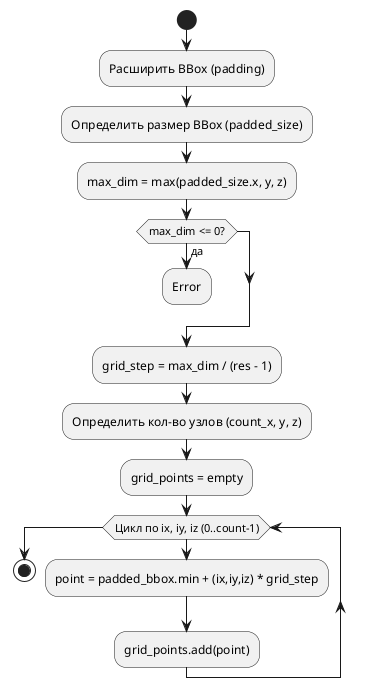 @startuml 
start
:Расширить BBox (padding);
:Определить размер BBox (padded_size);
:max_dim = max(padded_size.x, y, z);
if (max_dim <= 0?) then (да)
  :Error;
  detach
endif
:grid_step = max_dim / (res - 1);
:Определить кол-во узлов (count_x, y, z);
:grid_points = empty;
while (Цикл по ix, iy, iz (0..count-1))
  :point = padded_bbox.min + (ix,iy,iz) * grid_step;
  :grid_points.add(point);
endwhile
stop

@enduml
